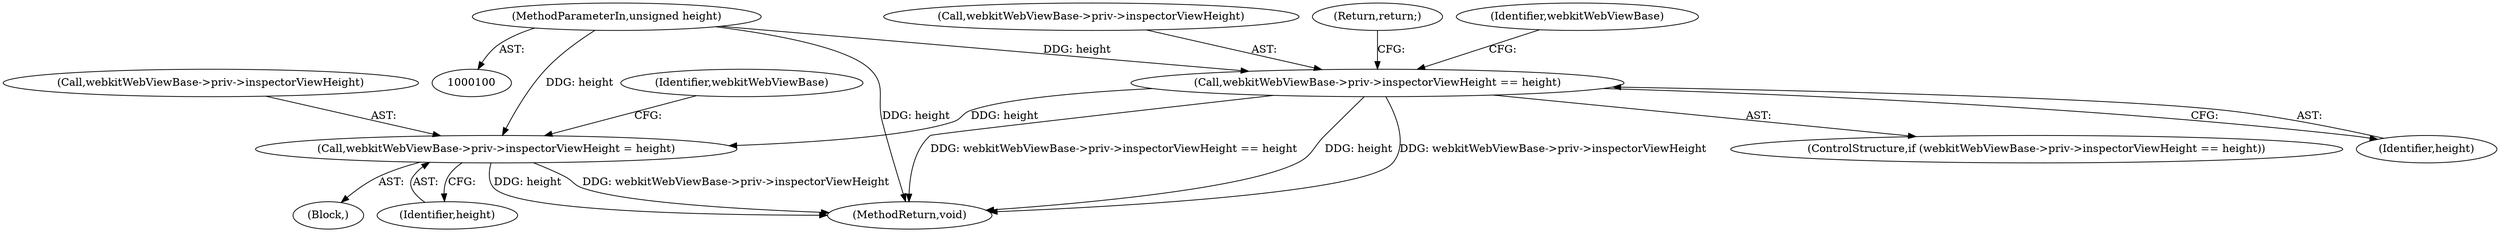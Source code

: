digraph "0_Chrome_3bbc818ed1a7b63b8290bbde9ae975956748cb8a_0@pointer" {
"1000105" [label="(Call,webkitWebViewBase->priv->inspectorViewHeight == height)"];
"1000102" [label="(MethodParameterIn,unsigned height)"];
"1000113" [label="(Call,webkitWebViewBase->priv->inspectorViewHeight = height)"];
"1000102" [label="(MethodParameterIn,unsigned height)"];
"1000113" [label="(Call,webkitWebViewBase->priv->inspectorViewHeight = height)"];
"1000116" [label="(Identifier,webkitWebViewBase)"];
"1000119" [label="(Identifier,height)"];
"1000114" [label="(Call,webkitWebViewBase->priv->inspectorViewHeight)"];
"1000103" [label="(Block,)"];
"1000106" [label="(Call,webkitWebViewBase->priv->inspectorViewHeight)"];
"1000112" [label="(Return,return;)"];
"1000111" [label="(Identifier,height)"];
"1000105" [label="(Call,webkitWebViewBase->priv->inspectorViewHeight == height)"];
"1000104" [label="(ControlStructure,if (webkitWebViewBase->priv->inspectorViewHeight == height))"];
"1000129" [label="(MethodReturn,void)"];
"1000123" [label="(Identifier,webkitWebViewBase)"];
"1000105" -> "1000104"  [label="AST: "];
"1000105" -> "1000111"  [label="CFG: "];
"1000106" -> "1000105"  [label="AST: "];
"1000111" -> "1000105"  [label="AST: "];
"1000112" -> "1000105"  [label="CFG: "];
"1000116" -> "1000105"  [label="CFG: "];
"1000105" -> "1000129"  [label="DDG: webkitWebViewBase->priv->inspectorViewHeight == height"];
"1000105" -> "1000129"  [label="DDG: height"];
"1000105" -> "1000129"  [label="DDG: webkitWebViewBase->priv->inspectorViewHeight"];
"1000102" -> "1000105"  [label="DDG: height"];
"1000105" -> "1000113"  [label="DDG: height"];
"1000102" -> "1000100"  [label="AST: "];
"1000102" -> "1000129"  [label="DDG: height"];
"1000102" -> "1000113"  [label="DDG: height"];
"1000113" -> "1000103"  [label="AST: "];
"1000113" -> "1000119"  [label="CFG: "];
"1000114" -> "1000113"  [label="AST: "];
"1000119" -> "1000113"  [label="AST: "];
"1000123" -> "1000113"  [label="CFG: "];
"1000113" -> "1000129"  [label="DDG: webkitWebViewBase->priv->inspectorViewHeight"];
"1000113" -> "1000129"  [label="DDG: height"];
}
